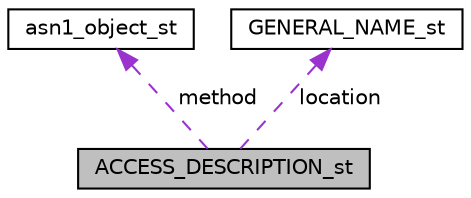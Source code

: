 digraph "ACCESS_DESCRIPTION_st"
{
 // LATEX_PDF_SIZE
  edge [fontname="Helvetica",fontsize="10",labelfontname="Helvetica",labelfontsize="10"];
  node [fontname="Helvetica",fontsize="10",shape=record];
  Node1 [label="ACCESS_DESCRIPTION_st",height=0.2,width=0.4,color="black", fillcolor="grey75", style="filled", fontcolor="black",tooltip=" "];
  Node2 -> Node1 [dir="back",color="darkorchid3",fontsize="10",style="dashed",label=" method" ,fontname="Helvetica"];
  Node2 [label="asn1_object_st",height=0.2,width=0.4,color="black", fillcolor="white", style="filled",URL="$asn1_8h.html#structasn1__object__st",tooltip=" "];
  Node3 -> Node1 [dir="back",color="darkorchid3",fontsize="10",style="dashed",label=" location" ,fontname="Helvetica"];
  Node3 [label="GENERAL_NAME_st",height=0.2,width=0.4,color="black", fillcolor="white", style="filled",URL="$x509v3_8h.html#struct_g_e_n_e_r_a_l___n_a_m_e__st",tooltip=" "];
}
